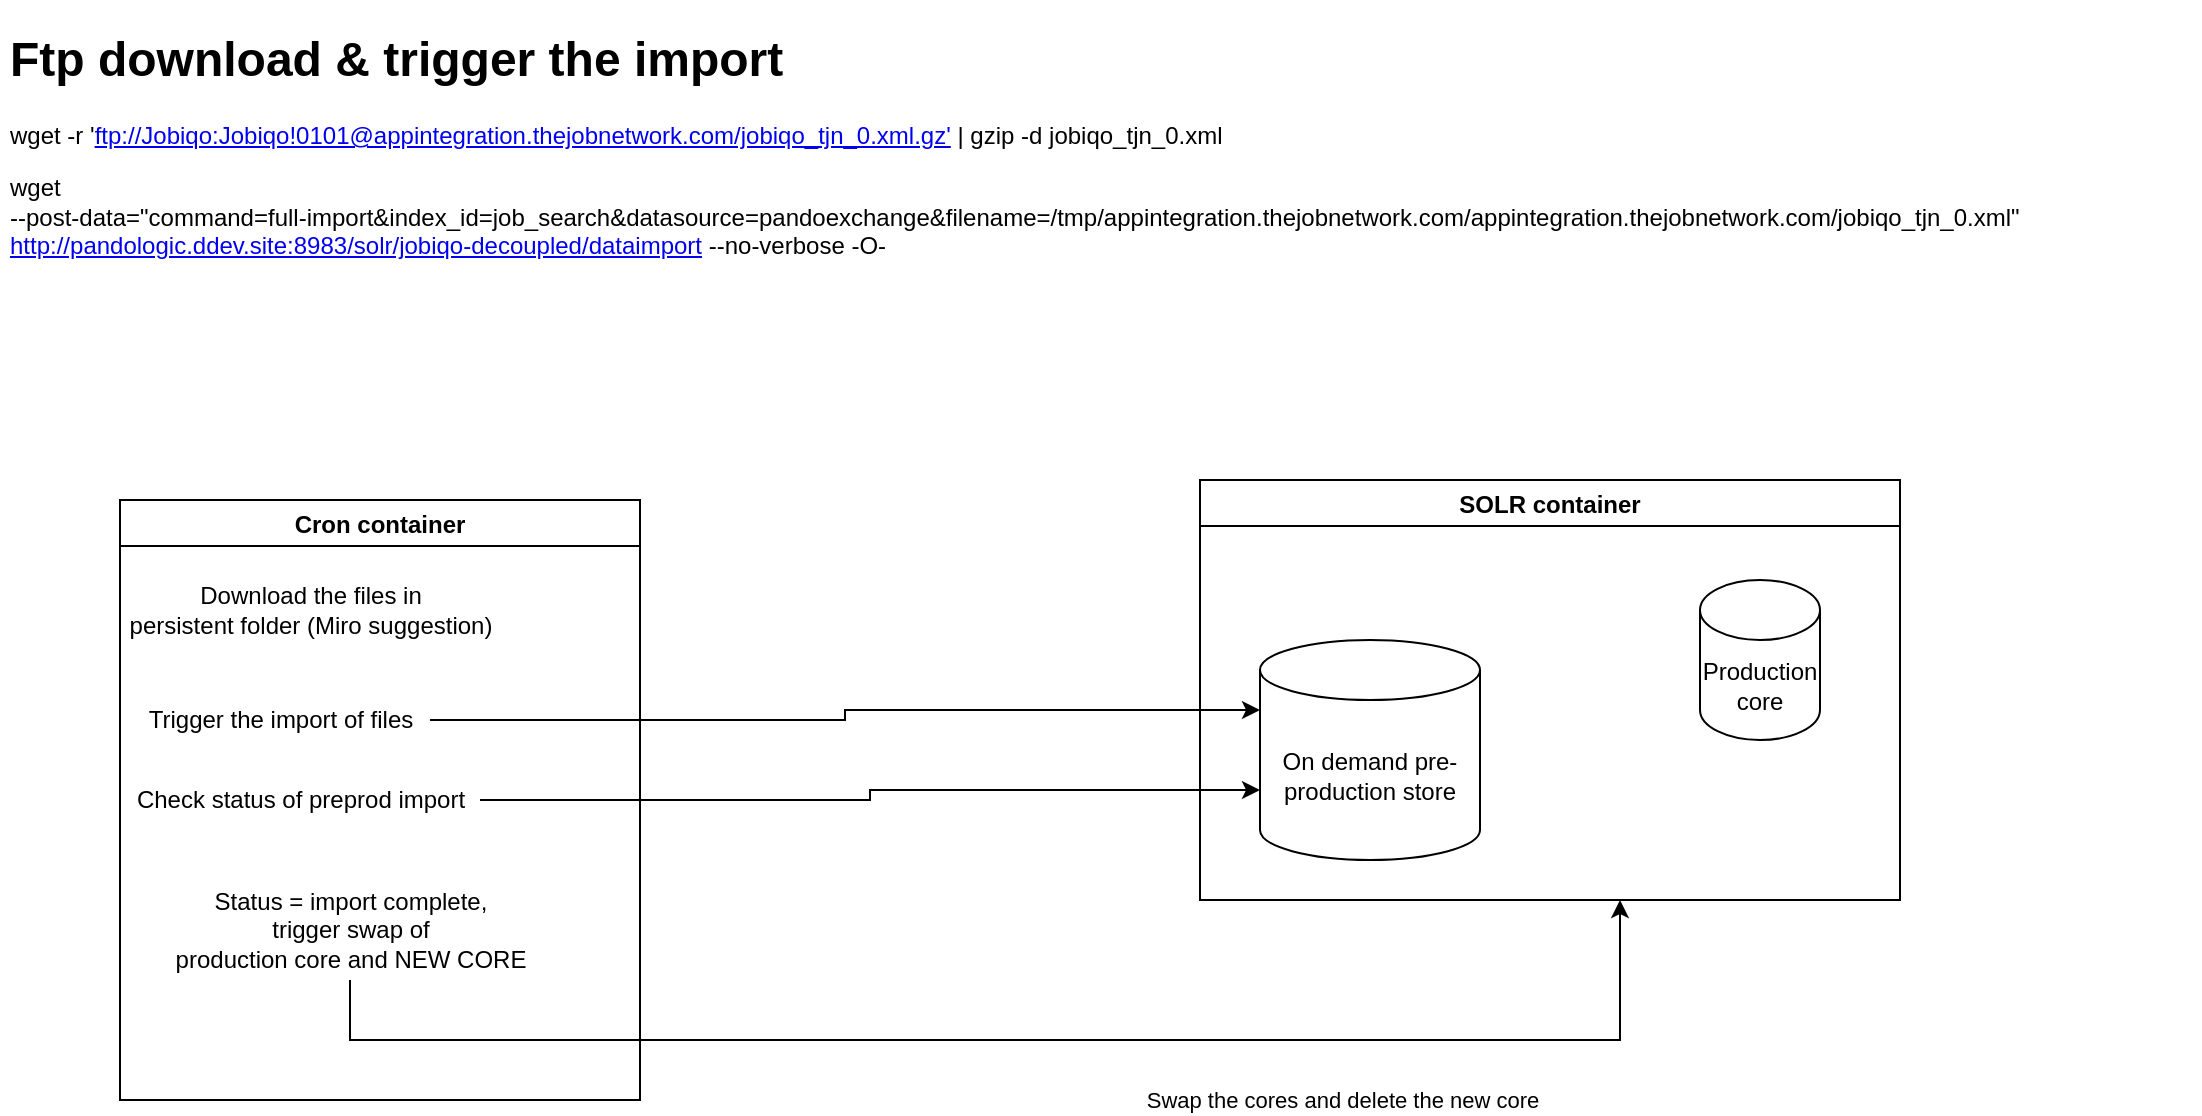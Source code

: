 <mxfile version="17.4.0" type="github">
  <diagram id="yePTB00bfiZbH0hc8WnN" name="Page-1">
    <mxGraphModel dx="1628" dy="901" grid="1" gridSize="10" guides="1" tooltips="1" connect="1" arrows="1" fold="1" page="1" pageScale="1" pageWidth="850" pageHeight="1100" math="0" shadow="0">
      <root>
        <mxCell id="0" />
        <mxCell id="1" parent="0" />
        <mxCell id="8At4LQARlGO7Pz6xPXqv-6" value="SOLR container" style="swimlane;" vertex="1" parent="1">
          <mxGeometry x="610" y="240" width="350" height="210" as="geometry" />
        </mxCell>
        <mxCell id="8At4LQARlGO7Pz6xPXqv-11" value="Production&lt;br&gt;core" style="shape=cylinder3;whiteSpace=wrap;html=1;boundedLbl=1;backgroundOutline=1;size=15;" vertex="1" parent="8At4LQARlGO7Pz6xPXqv-6">
          <mxGeometry x="250" y="50" width="60" height="80" as="geometry" />
        </mxCell>
        <mxCell id="8At4LQARlGO7Pz6xPXqv-12" value="On demand pre-production store" style="shape=cylinder3;whiteSpace=wrap;html=1;boundedLbl=1;backgroundOutline=1;size=15;" vertex="1" parent="8At4LQARlGO7Pz6xPXqv-6">
          <mxGeometry x="30" y="80" width="110" height="110" as="geometry" />
        </mxCell>
        <mxCell id="8At4LQARlGO7Pz6xPXqv-7" value="Cron container" style="swimlane;" vertex="1" parent="1">
          <mxGeometry x="70" y="250" width="260" height="300" as="geometry" />
        </mxCell>
        <mxCell id="8At4LQARlGO7Pz6xPXqv-8" value="Download the files in &lt;br&gt;persistent folder (Miro suggestion)" style="text;html=1;align=center;verticalAlign=middle;resizable=0;points=[];autosize=1;strokeColor=none;fillColor=none;" vertex="1" parent="8At4LQARlGO7Pz6xPXqv-7">
          <mxGeometry x="-5" y="40" width="200" height="30" as="geometry" />
        </mxCell>
        <mxCell id="8At4LQARlGO7Pz6xPXqv-17" value="Check status of preprod import" style="text;html=1;align=center;verticalAlign=middle;resizable=0;points=[];autosize=1;strokeColor=none;fillColor=none;" vertex="1" parent="8At4LQARlGO7Pz6xPXqv-7">
          <mxGeometry y="140" width="180" height="20" as="geometry" />
        </mxCell>
        <mxCell id="8At4LQARlGO7Pz6xPXqv-24" value="Status = import complete,&lt;br&gt; trigger swap of &lt;br&gt;production core and NEW CORE" style="text;html=1;align=center;verticalAlign=middle;resizable=0;points=[];autosize=1;strokeColor=none;fillColor=none;" vertex="1" parent="8At4LQARlGO7Pz6xPXqv-7">
          <mxGeometry x="20" y="190" width="190" height="50" as="geometry" />
        </mxCell>
        <mxCell id="8At4LQARlGO7Pz6xPXqv-10" value="&lt;h1&gt;Ftp download &amp;amp; trigger the import&lt;br&gt;&lt;/h1&gt;&lt;p&gt;wget -r &#39;&lt;a target=&quot;_self&quot; title=&quot;null&quot;&gt;ftp://Jobiqo:Jobiqo!0101@appintegration.thejobnetwork.com/jobiqo_tjn_0.xml.gz&#39;&lt;/a&gt; | gzip -d jobiqo_tjn_0.xml&lt;br&gt;&lt;/p&gt;&lt;p&gt;wget &lt;br/&gt;--post-data=&quot;command=full-import&amp;amp;index_id=job_search&amp;amp;datasource=pandoexchange&amp;amp;filename=/tmp/appintegration.thejobnetwork.com/appintegration.thejobnetwork.com/jobiqo_tjn_0.xml&quot;&lt;br/&gt; &lt;a href=&quot;http://pandologic.ddev.site:8983/solr/jobiqo-decoupled/dataimport&quot; target=&quot;_blank&quot; title=&quot;null&quot;&gt;http://pandologic.ddev.site:8983/solr/jobiqo-decoupled/dataimport&lt;/a&gt; --no-verbose  -O-&lt;/p&gt;&lt;p&gt;&lt;/p&gt;" style="text;html=1;strokeColor=none;fillColor=none;spacing=5;spacingTop=-20;whiteSpace=wrap;overflow=hidden;rounded=0;" vertex="1" parent="1">
          <mxGeometry x="10" y="10" width="1100" height="150" as="geometry" />
        </mxCell>
        <mxCell id="8At4LQARlGO7Pz6xPXqv-22" style="edgeStyle=orthogonalEdgeStyle;rounded=0;orthogonalLoop=1;jettySize=auto;html=1;entryX=0;entryY=0;entryDx=0;entryDy=35;entryPerimeter=0;" edge="1" parent="1" source="8At4LQARlGO7Pz6xPXqv-13" target="8At4LQARlGO7Pz6xPXqv-12">
          <mxGeometry relative="1" as="geometry" />
        </mxCell>
        <mxCell id="8At4LQARlGO7Pz6xPXqv-13" value="Trigger the import of files" style="text;html=1;align=center;verticalAlign=middle;resizable=0;points=[];autosize=1;strokeColor=none;fillColor=none;" vertex="1" parent="1">
          <mxGeometry x="75" y="350" width="150" height="20" as="geometry" />
        </mxCell>
        <mxCell id="8At4LQARlGO7Pz6xPXqv-23" style="edgeStyle=orthogonalEdgeStyle;rounded=0;orthogonalLoop=1;jettySize=auto;html=1;entryX=0;entryY=0;entryDx=0;entryDy=75;entryPerimeter=0;" edge="1" parent="1" source="8At4LQARlGO7Pz6xPXqv-17" target="8At4LQARlGO7Pz6xPXqv-12">
          <mxGeometry relative="1" as="geometry" />
        </mxCell>
        <mxCell id="8At4LQARlGO7Pz6xPXqv-25" style="edgeStyle=orthogonalEdgeStyle;rounded=0;orthogonalLoop=1;jettySize=auto;html=1;" edge="1" parent="1" source="8At4LQARlGO7Pz6xPXqv-24">
          <mxGeometry relative="1" as="geometry">
            <mxPoint x="820" y="450" as="targetPoint" />
            <Array as="points">
              <mxPoint x="185" y="520" />
              <mxPoint x="820" y="520" />
            </Array>
          </mxGeometry>
        </mxCell>
        <mxCell id="8At4LQARlGO7Pz6xPXqv-26" value="Swap the cores and delete the new core" style="edgeLabel;html=1;align=center;verticalAlign=middle;resizable=0;points=[];" vertex="1" connectable="0" parent="8At4LQARlGO7Pz6xPXqv-25">
          <mxGeometry x="0.365" y="-2" relative="1" as="geometry">
            <mxPoint x="24" y="28" as="offset" />
          </mxGeometry>
        </mxCell>
      </root>
    </mxGraphModel>
  </diagram>
</mxfile>
